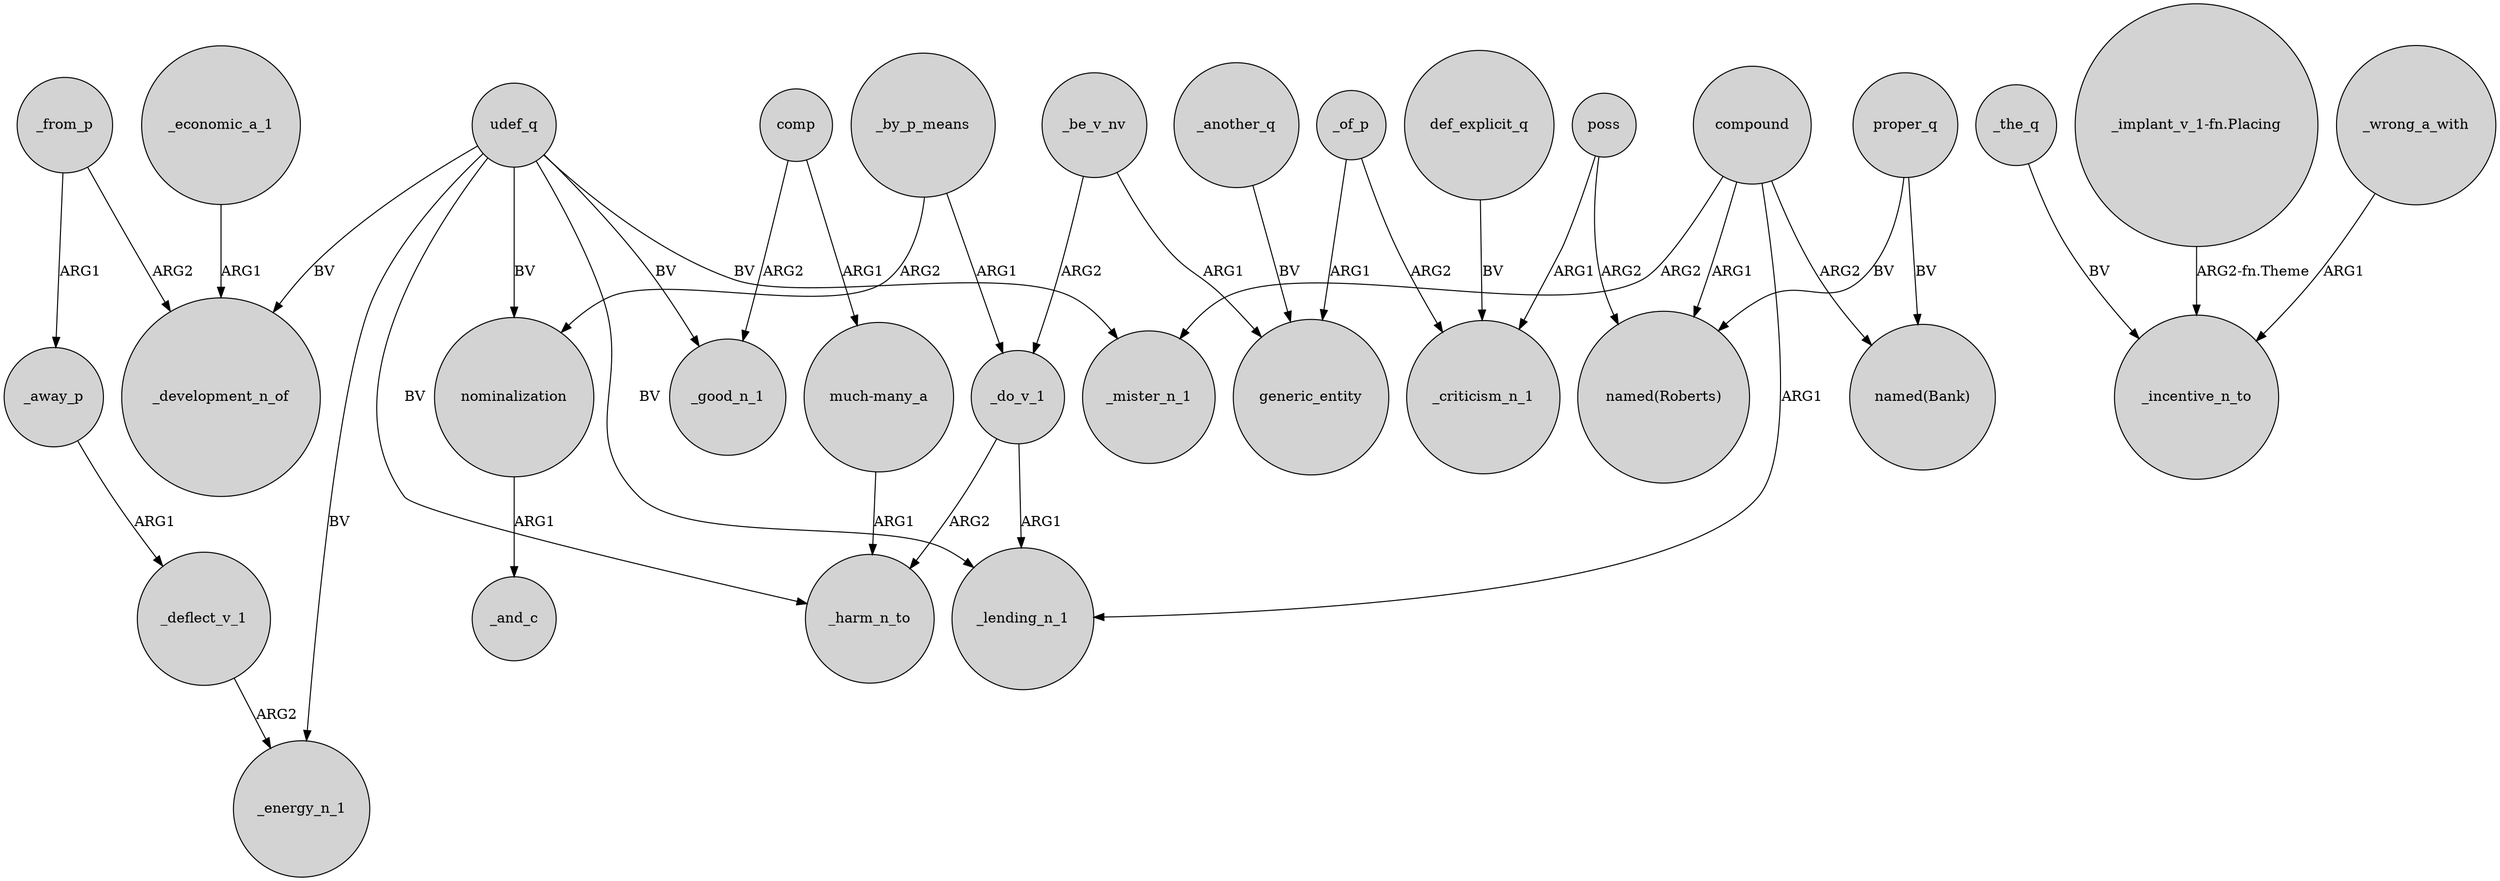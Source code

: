 digraph {
	node [shape=circle style=filled]
	udef_q -> _energy_n_1 [label=BV]
	poss -> "named(Roberts)" [label=ARG2]
	udef_q -> _lending_n_1 [label=BV]
	_by_p_means -> nominalization [label=ARG2]
	nominalization -> _and_c [label=ARG1]
	_from_p -> _development_n_of [label=ARG2]
	_do_v_1 -> _lending_n_1 [label=ARG1]
	compound -> _mister_n_1 [label=ARG2]
	udef_q -> _mister_n_1 [label=BV]
	_the_q -> _incentive_n_to [label=BV]
	"_implant_v_1-fn.Placing" -> _incentive_n_to [label="ARG2-fn.Theme"]
	_from_p -> _away_p [label=ARG1]
	compound -> _lending_n_1 [label=ARG1]
	proper_q -> "named(Roberts)" [label=BV]
	_wrong_a_with -> _incentive_n_to [label=ARG1]
	_another_q -> generic_entity [label=BV]
	def_explicit_q -> _criticism_n_1 [label=BV]
	proper_q -> "named(Bank)" [label=BV]
	_economic_a_1 -> _development_n_of [label=ARG1]
	poss -> _criticism_n_1 [label=ARG1]
	_by_p_means -> _do_v_1 [label=ARG1]
	comp -> "much-many_a" [label=ARG1]
	_be_v_nv -> _do_v_1 [label=ARG2]
	_do_v_1 -> _harm_n_to [label=ARG2]
	_away_p -> _deflect_v_1 [label=ARG1]
	_deflect_v_1 -> _energy_n_1 [label=ARG2]
	udef_q -> nominalization [label=BV]
	compound -> "named(Bank)" [label=ARG2]
	udef_q -> _development_n_of [label=BV]
	"much-many_a" -> _harm_n_to [label=ARG1]
	udef_q -> _good_n_1 [label=BV]
	_be_v_nv -> generic_entity [label=ARG1]
	udef_q -> _harm_n_to [label=BV]
	comp -> _good_n_1 [label=ARG2]
	compound -> "named(Roberts)" [label=ARG1]
	_of_p -> _criticism_n_1 [label=ARG2]
	_of_p -> generic_entity [label=ARG1]
}
